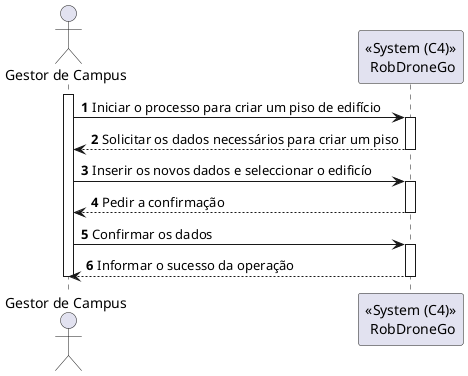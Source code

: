 @startuml
autonumber
actor "Gestor de Campus" as GC
participant "<<System (C4)>>\n RobDroneGo" as SPA

activate GC

GC -> SPA : Iniciar o processo para criar um piso de edifício
activate SPA
SPA --> GC : Solicitar os dados necessários para criar um piso 
deactivate SPA

GC -> SPA : Inserir os novos dados e seleccionar o edificío
activate SPA
SPA --> GC : Pedir a confirmação 
deactivate SPA

GC -> SPA : Confirmar os dados
activate SPA
SPA --> GC : Informar o sucesso da operação 
deactivate SPA

deactivate GC

@enduml